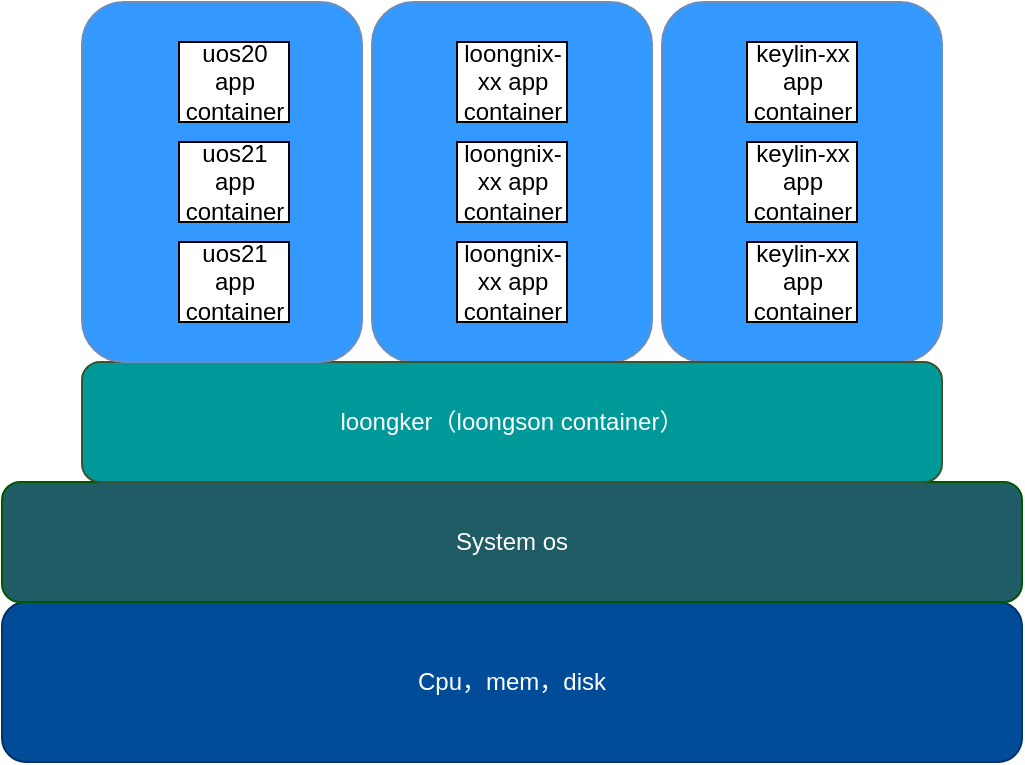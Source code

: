 <mxfile version="18.0.6" type="github">
  <diagram id="aV5w22nhNH_Wzgc8BO7l" name="Page-1">
    <mxGraphModel dx="1902" dy="936" grid="1" gridSize="10" guides="1" tooltips="1" connect="1" arrows="1" fold="1" page="1" pageScale="1" pageWidth="827" pageHeight="1169" math="0" shadow="0">
      <root>
        <mxCell id="0" />
        <mxCell id="1" parent="0" />
        <mxCell id="MgCIcN8HCtVji7_G_k5s-44" value="" style="rounded=1;whiteSpace=wrap;html=1;fillColor=#3399FF;strokeColor=#6c8ebf;" vertex="1" parent="1">
          <mxGeometry x="385" y="390" width="140" height="180" as="geometry" />
        </mxCell>
        <mxCell id="MgCIcN8HCtVji7_G_k5s-43" value="" style="rounded=1;whiteSpace=wrap;html=1;fillColor=#3399FF;strokeColor=#6c8ebf;" vertex="1" parent="1">
          <mxGeometry x="530" y="390" width="140" height="180" as="geometry" />
        </mxCell>
        <mxCell id="MgCIcN8HCtVji7_G_k5s-2" value="Cpu，mem，disk" style="rounded=1;whiteSpace=wrap;html=1;fillColor=#004C99;strokeColor=#003366;fontColor=#ffffff;" vertex="1" parent="1">
          <mxGeometry x="200" y="690" width="510" height="80" as="geometry" />
        </mxCell>
        <mxCell id="MgCIcN8HCtVji7_G_k5s-3" value="System os" style="rounded=1;whiteSpace=wrap;html=1;fillColor=#1F5C66;strokeColor=#005700;fontColor=#ffffff;" vertex="1" parent="1">
          <mxGeometry x="200" y="630" width="510" height="60" as="geometry" />
        </mxCell>
        <mxCell id="MgCIcN8HCtVji7_G_k5s-7" value="loongker（loongson container）" style="rounded=1;whiteSpace=wrap;html=1;fillColor=#009999;strokeColor=#3A5431;fontColor=#ffffff;" vertex="1" parent="1">
          <mxGeometry x="240" y="570" width="430" height="60" as="geometry" />
        </mxCell>
        <mxCell id="MgCIcN8HCtVji7_G_k5s-8" value="" style="rounded=1;whiteSpace=wrap;html=1;fillColor=#3399FF;strokeColor=#6c8ebf;" vertex="1" parent="1">
          <mxGeometry x="240" y="390" width="140" height="180" as="geometry" />
        </mxCell>
        <mxCell id="MgCIcN8HCtVji7_G_k5s-25" value="uos20 app container" style="rounded=0;whiteSpace=wrap;html=1;" vertex="1" parent="1">
          <mxGeometry x="288.5" y="410" width="55" height="40" as="geometry" />
        </mxCell>
        <mxCell id="MgCIcN8HCtVji7_G_k5s-32" value="uos21 app container" style="rounded=0;whiteSpace=wrap;html=1;" vertex="1" parent="1">
          <mxGeometry x="288.5" y="460" width="55" height="40" as="geometry" />
        </mxCell>
        <mxCell id="MgCIcN8HCtVji7_G_k5s-33" value="uos21 app container" style="rounded=0;whiteSpace=wrap;html=1;" vertex="1" parent="1">
          <mxGeometry x="288.5" y="510" width="55" height="40" as="geometry" />
        </mxCell>
        <mxCell id="MgCIcN8HCtVji7_G_k5s-34" value="keylin-xx app container" style="rounded=0;whiteSpace=wrap;html=1;" vertex="1" parent="1">
          <mxGeometry x="572.5" y="410" width="55" height="40" as="geometry" />
        </mxCell>
        <mxCell id="MgCIcN8HCtVji7_G_k5s-35" value="keylin-xx app container" style="rounded=0;whiteSpace=wrap;html=1;" vertex="1" parent="1">
          <mxGeometry x="572.5" y="460" width="55" height="40" as="geometry" />
        </mxCell>
        <mxCell id="MgCIcN8HCtVji7_G_k5s-36" value="keylin-xx app container" style="rounded=0;whiteSpace=wrap;html=1;" vertex="1" parent="1">
          <mxGeometry x="572.5" y="510" width="55" height="40" as="geometry" />
        </mxCell>
        <mxCell id="MgCIcN8HCtVji7_G_k5s-37" value="loongnix-xx app container" style="rounded=0;whiteSpace=wrap;html=1;" vertex="1" parent="1">
          <mxGeometry x="427.5" y="410" width="55" height="40" as="geometry" />
        </mxCell>
        <mxCell id="MgCIcN8HCtVji7_G_k5s-38" value="loongnix-xx app container" style="rounded=0;whiteSpace=wrap;html=1;" vertex="1" parent="1">
          <mxGeometry x="427.5" y="460" width="55" height="40" as="geometry" />
        </mxCell>
        <mxCell id="MgCIcN8HCtVji7_G_k5s-39" value="loongnix-xx app container" style="rounded=0;whiteSpace=wrap;html=1;" vertex="1" parent="1">
          <mxGeometry x="427.5" y="510" width="55" height="40" as="geometry" />
        </mxCell>
      </root>
    </mxGraphModel>
  </diagram>
</mxfile>
